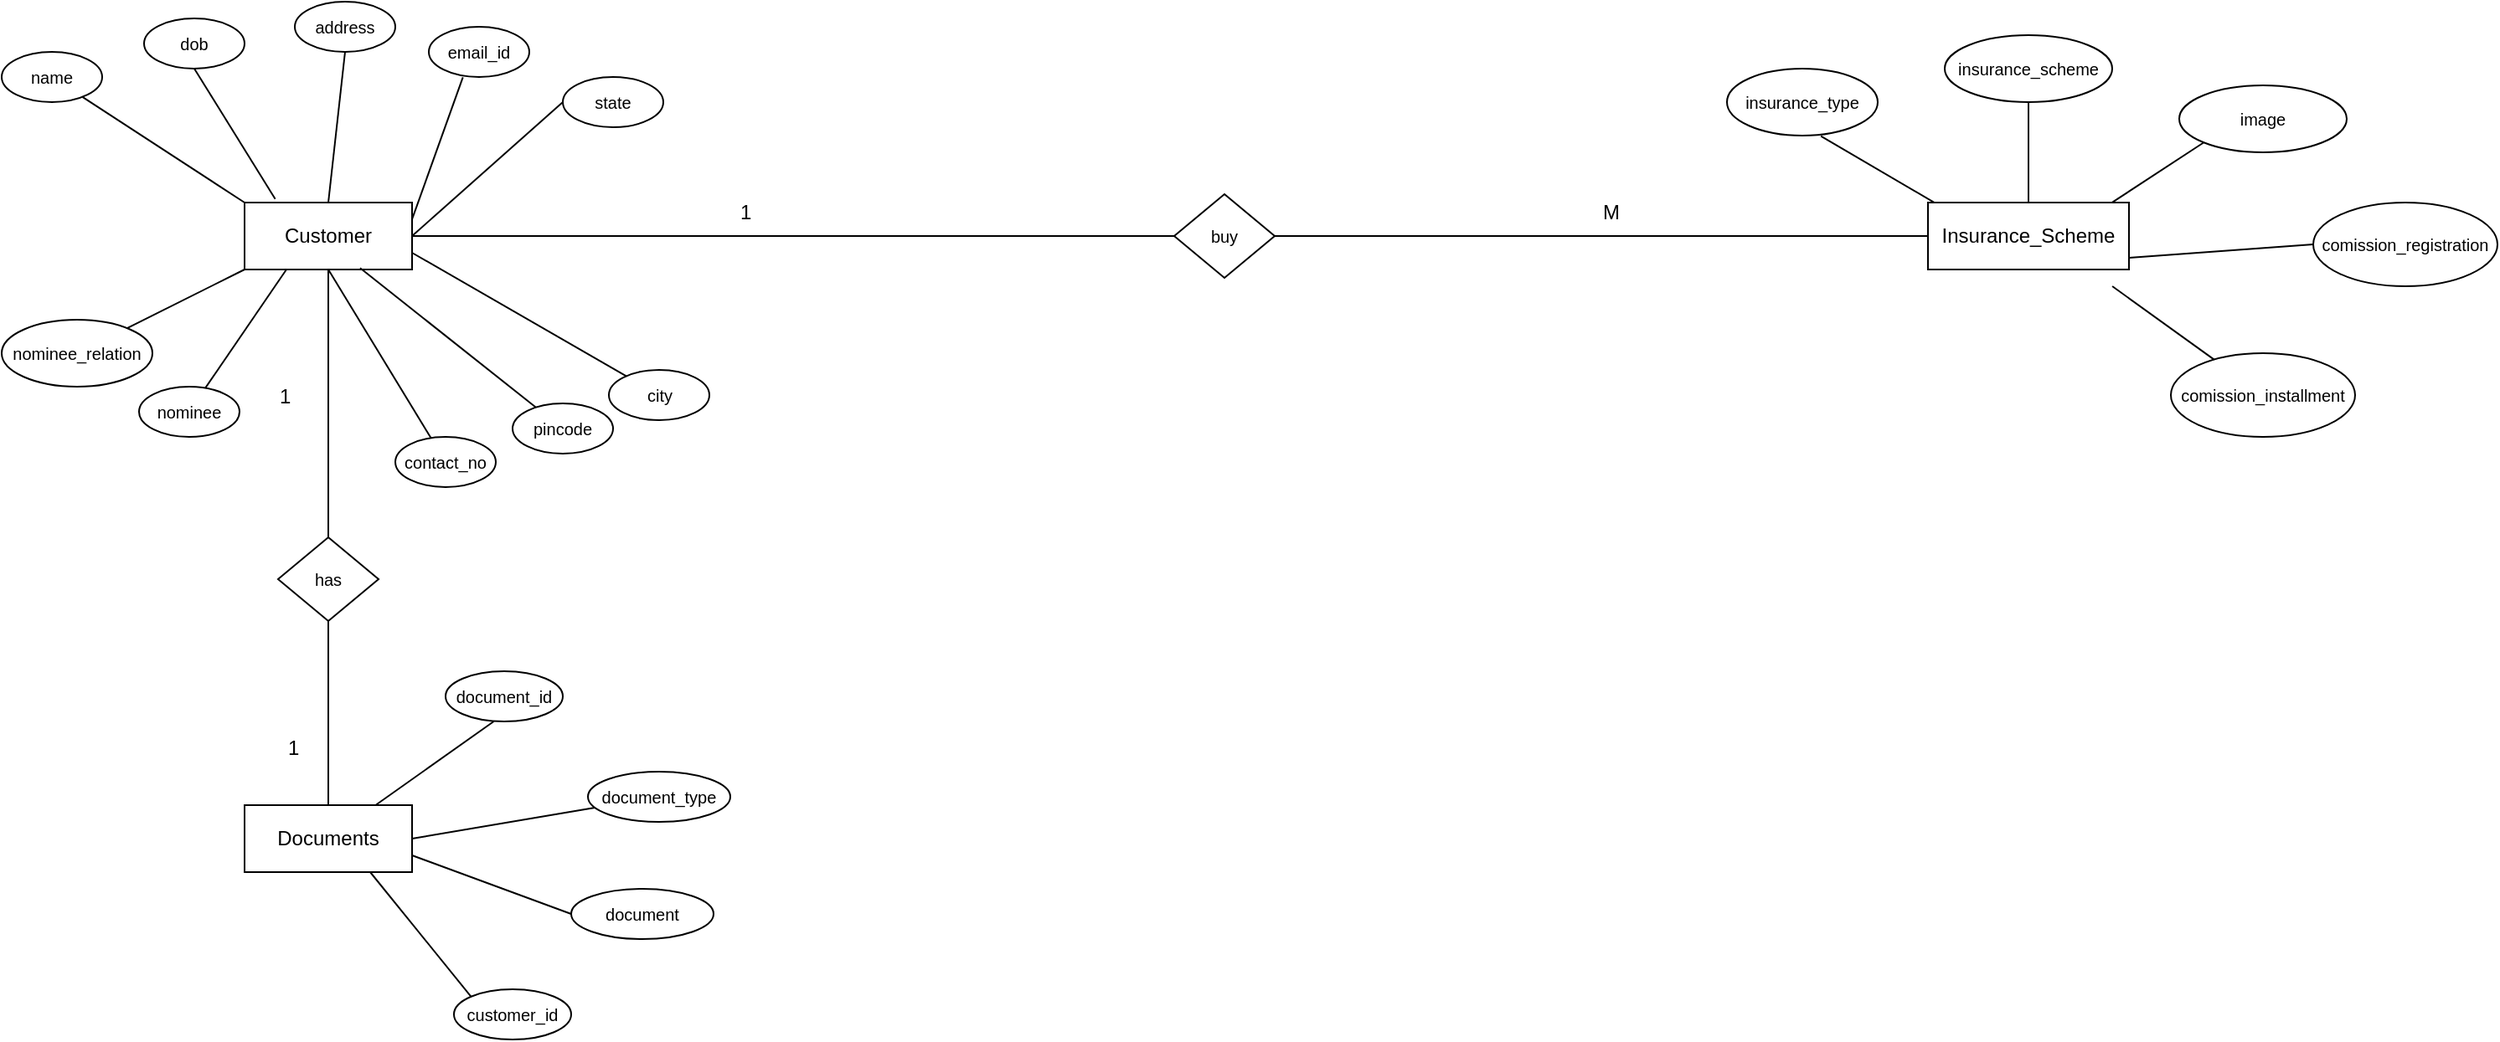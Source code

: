<mxfile version="20.2.3" type="device"><diagram id="R2lEEEUBdFMjLlhIrx00" name="Page-1"><mxGraphModel dx="1038" dy="649" grid="1" gridSize="10" guides="1" tooltips="1" connect="1" arrows="1" fold="1" page="1" pageScale="1" pageWidth="850" pageHeight="1100" math="0" shadow="0" extFonts="Permanent Marker^https://fonts.googleapis.com/css?family=Permanent+Marker"><root><mxCell id="0"/><mxCell id="1" parent="0"/><mxCell id="u_6XmFXFJrWit2WQIPPb-1" value="&lt;span style=&quot;font-size: 10px;&quot;&gt;customer_id&lt;/span&gt;" style="ellipse;whiteSpace=wrap;html=1;align=center;" vertex="1" parent="1"><mxGeometry x="450" y="810" width="70" height="30" as="geometry"/></mxCell><mxCell id="u_6XmFXFJrWit2WQIPPb-2" value="" style="endArrow=none;html=1;rounded=0;fontSize=10;exitX=0.75;exitY=1;exitDx=0;exitDy=0;entryX=0;entryY=0;entryDx=0;entryDy=0;" edge="1" parent="1" target="u_6XmFXFJrWit2WQIPPb-1"><mxGeometry width="50" height="50" relative="1" as="geometry"><mxPoint x="400" y="740" as="sourcePoint"/><mxPoint x="530" y="775" as="targetPoint"/></mxGeometry></mxCell><mxCell id="u_6XmFXFJrWit2WQIPPb-3" value="Customer" style="whiteSpace=wrap;html=1;align=center;" vertex="1" parent="1"><mxGeometry x="325" y="340" width="100" height="40" as="geometry"/></mxCell><mxCell id="u_6XmFXFJrWit2WQIPPb-4" value="" style="endArrow=none;html=1;rounded=0;fontSize=10;exitX=0;exitY=0;exitDx=0;exitDy=0;" edge="1" parent="1" target="u_6XmFXFJrWit2WQIPPb-5"><mxGeometry width="50" height="50" relative="1" as="geometry"><mxPoint x="325" y="340.0" as="sourcePoint"/><mxPoint x="-155.3" y="317.6" as="targetPoint"/></mxGeometry></mxCell><mxCell id="u_6XmFXFJrWit2WQIPPb-5" value="&lt;font style=&quot;font-size: 10px;&quot;&gt;name&lt;/font&gt;" style="ellipse;whiteSpace=wrap;html=1;align=center;" vertex="1" parent="1"><mxGeometry x="180" y="250" width="60" height="30" as="geometry"/></mxCell><mxCell id="u_6XmFXFJrWit2WQIPPb-6" value="&lt;font style=&quot;font-size: 10px;&quot;&gt;dob&lt;/font&gt;" style="ellipse;whiteSpace=wrap;html=1;align=center;" vertex="1" parent="1"><mxGeometry x="265" y="230" width="60" height="30" as="geometry"/></mxCell><mxCell id="u_6XmFXFJrWit2WQIPPb-7" value="" style="endArrow=none;html=1;rounded=0;fontSize=10;exitX=0.183;exitY=-0.054;exitDx=0;exitDy=0;entryX=0.5;entryY=1;entryDx=0;entryDy=0;exitPerimeter=0;" edge="1" parent="1" target="u_6XmFXFJrWit2WQIPPb-6"><mxGeometry width="50" height="50" relative="1" as="geometry"><mxPoint x="343.3" y="337.84" as="sourcePoint"/><mxPoint x="249.569" y="273.112" as="targetPoint"/></mxGeometry></mxCell><mxCell id="u_6XmFXFJrWit2WQIPPb-8" value="&lt;font style=&quot;font-size: 10px;&quot;&gt;address&lt;/font&gt;" style="ellipse;whiteSpace=wrap;html=1;align=center;" vertex="1" parent="1"><mxGeometry x="355" y="220" width="60" height="30" as="geometry"/></mxCell><mxCell id="u_6XmFXFJrWit2WQIPPb-9" value="" style="endArrow=none;html=1;rounded=0;fontSize=10;exitX=0.5;exitY=0;exitDx=0;exitDy=0;entryX=0.5;entryY=1;entryDx=0;entryDy=0;" edge="1" parent="1" target="u_6XmFXFJrWit2WQIPPb-8"><mxGeometry width="50" height="50" relative="1" as="geometry"><mxPoint x="375" y="340.0" as="sourcePoint"/><mxPoint x="335" y="260" as="targetPoint"/></mxGeometry></mxCell><mxCell id="u_6XmFXFJrWit2WQIPPb-10" value="&lt;font style=&quot;font-size: 10px;&quot;&gt;email_id&lt;/font&gt;" style="ellipse;whiteSpace=wrap;html=1;align=center;" vertex="1" parent="1"><mxGeometry x="435" y="235" width="60" height="30" as="geometry"/></mxCell><mxCell id="u_6XmFXFJrWit2WQIPPb-11" value="" style="endArrow=none;html=1;rounded=0;fontSize=10;exitX=1;exitY=0.25;exitDx=0;exitDy=0;entryX=0.339;entryY=1.006;entryDx=0;entryDy=0;entryPerimeter=0;" edge="1" parent="1" target="u_6XmFXFJrWit2WQIPPb-10"><mxGeometry width="50" height="50" relative="1" as="geometry"><mxPoint x="425.0" y="350" as="sourcePoint"/><mxPoint x="435" y="260" as="targetPoint"/></mxGeometry></mxCell><mxCell id="u_6XmFXFJrWit2WQIPPb-12" value="&lt;font style=&quot;font-size: 10px;&quot;&gt;state&lt;/font&gt;" style="ellipse;whiteSpace=wrap;html=1;align=center;" vertex="1" parent="1"><mxGeometry x="515" y="265" width="60" height="30" as="geometry"/></mxCell><mxCell id="u_6XmFXFJrWit2WQIPPb-13" value="" style="endArrow=none;html=1;rounded=0;fontSize=10;exitX=1;exitY=0.5;exitDx=0;exitDy=0;entryX=0;entryY=0.5;entryDx=0;entryDy=0;" edge="1" parent="1" target="u_6XmFXFJrWit2WQIPPb-12"><mxGeometry width="50" height="50" relative="1" as="geometry"><mxPoint x="425.0" y="360" as="sourcePoint"/><mxPoint x="525.34" y="305.18" as="targetPoint"/></mxGeometry></mxCell><mxCell id="u_6XmFXFJrWit2WQIPPb-14" value="&lt;font style=&quot;font-size: 10px;&quot;&gt;city&lt;/font&gt;" style="ellipse;whiteSpace=wrap;html=1;align=center;" vertex="1" parent="1"><mxGeometry x="542.5" y="440" width="60" height="30" as="geometry"/></mxCell><mxCell id="u_6XmFXFJrWit2WQIPPb-15" value="" style="endArrow=none;html=1;rounded=0;fontSize=10;exitX=1;exitY=0.75;exitDx=0;exitDy=0;" edge="1" parent="1"><mxGeometry width="50" height="50" relative="1" as="geometry"><mxPoint x="425.0" y="370" as="sourcePoint"/><mxPoint x="552.863" y="443.66" as="targetPoint"/></mxGeometry></mxCell><mxCell id="u_6XmFXFJrWit2WQIPPb-16" value="&lt;span style=&quot;font-size: 10px;&quot;&gt;pincode&lt;/span&gt;" style="ellipse;whiteSpace=wrap;html=1;align=center;" vertex="1" parent="1"><mxGeometry x="485" y="460" width="60" height="30" as="geometry"/></mxCell><mxCell id="u_6XmFXFJrWit2WQIPPb-17" value="" style="endArrow=none;html=1;rounded=0;fontSize=10;exitX=0.69;exitY=0.979;exitDx=0;exitDy=0;exitPerimeter=0;" edge="1" parent="1" target="u_6XmFXFJrWit2WQIPPb-16"><mxGeometry width="50" height="50" relative="1" as="geometry"><mxPoint x="394" y="379.16" as="sourcePoint"/><mxPoint x="559.275" y="417.283" as="targetPoint"/></mxGeometry></mxCell><mxCell id="u_6XmFXFJrWit2WQIPPb-18" value="&lt;span style=&quot;font-size: 10px;&quot;&gt;contact_no&lt;/span&gt;" style="ellipse;whiteSpace=wrap;html=1;align=center;" vertex="1" parent="1"><mxGeometry x="415" y="480" width="60" height="30" as="geometry"/></mxCell><mxCell id="u_6XmFXFJrWit2WQIPPb-19" value="" style="endArrow=none;html=1;rounded=0;fontSize=10;exitX=0.5;exitY=1;exitDx=0;exitDy=0;" edge="1" parent="1"><mxGeometry width="50" height="50" relative="1" as="geometry"><mxPoint x="375" y="380" as="sourcePoint"/><mxPoint x="436.271" y="480.649" as="targetPoint"/></mxGeometry></mxCell><mxCell id="u_6XmFXFJrWit2WQIPPb-20" value="&lt;span style=&quot;font-size: 10px;&quot;&gt;nominee&lt;/span&gt;" style="ellipse;whiteSpace=wrap;html=1;align=center;" vertex="1" parent="1"><mxGeometry x="262" y="450" width="60" height="30" as="geometry"/></mxCell><mxCell id="u_6XmFXFJrWit2WQIPPb-21" value="" style="endArrow=none;html=1;rounded=0;fontSize=10;exitX=0.25;exitY=1;exitDx=0;exitDy=0;" edge="1" parent="1"><mxGeometry width="50" height="50" relative="1" as="geometry"><mxPoint x="350" y="380" as="sourcePoint"/><mxPoint x="301.583" y="450.786" as="targetPoint"/></mxGeometry></mxCell><mxCell id="u_6XmFXFJrWit2WQIPPb-22" value="&lt;span style=&quot;font-size: 10px;&quot;&gt;nominee_relation&lt;/span&gt;" style="ellipse;whiteSpace=wrap;html=1;align=center;" vertex="1" parent="1"><mxGeometry x="180" y="410" width="90" height="40" as="geometry"/></mxCell><mxCell id="u_6XmFXFJrWit2WQIPPb-23" value="" style="endArrow=none;html=1;rounded=0;fontSize=10;exitX=0;exitY=1;exitDx=0;exitDy=0;" edge="1" parent="1" target="u_6XmFXFJrWit2WQIPPb-22"><mxGeometry width="50" height="50" relative="1" as="geometry"><mxPoint x="325" y="380" as="sourcePoint"/><mxPoint x="338.546" y="480.105" as="targetPoint"/></mxGeometry></mxCell><mxCell id="u_6XmFXFJrWit2WQIPPb-24" value="has" style="rhombus;whiteSpace=wrap;html=1;fontSize=10;" vertex="1" parent="1"><mxGeometry x="345" y="540" width="60" height="50" as="geometry"/></mxCell><mxCell id="u_6XmFXFJrWit2WQIPPb-25" value="" style="endArrow=none;html=1;rounded=0;fontSize=10;entryX=0.5;entryY=1;entryDx=0;entryDy=0;exitX=0.5;exitY=0;exitDx=0;exitDy=0;" edge="1" parent="1"><mxGeometry width="50" height="50" relative="1" as="geometry"><mxPoint x="375" y="540.0" as="sourcePoint"/><mxPoint x="375" y="380" as="targetPoint"/></mxGeometry></mxCell><mxCell id="u_6XmFXFJrWit2WQIPPb-26" value="Documents" style="whiteSpace=wrap;html=1;align=center;" vertex="1" parent="1"><mxGeometry x="325" y="700" width="100" height="40" as="geometry"/></mxCell><mxCell id="u_6XmFXFJrWit2WQIPPb-27" value="" style="endArrow=none;html=1;rounded=0;fontSize=10;entryX=0.5;entryY=1;entryDx=0;entryDy=0;exitX=0.5;exitY=0;exitDx=0;exitDy=0;" edge="1" parent="1" source="u_6XmFXFJrWit2WQIPPb-26"><mxGeometry width="50" height="50" relative="1" as="geometry"><mxPoint x="374.58" y="820" as="sourcePoint"/><mxPoint x="375" y="590" as="targetPoint"/></mxGeometry></mxCell><mxCell id="u_6XmFXFJrWit2WQIPPb-28" value="&lt;span style=&quot;font-size: 10px;&quot;&gt;document_id&lt;/span&gt;" style="ellipse;whiteSpace=wrap;html=1;align=center;" vertex="1" parent="1"><mxGeometry x="445" y="620" width="70" height="30" as="geometry"/></mxCell><mxCell id="u_6XmFXFJrWit2WQIPPb-29" value="" style="endArrow=none;html=1;rounded=0;fontSize=10;entryX=0.411;entryY=1;entryDx=0;entryDy=0;entryPerimeter=0;" edge="1" parent="1" source="u_6XmFXFJrWit2WQIPPb-26" target="u_6XmFXFJrWit2WQIPPb-28"><mxGeometry width="50" height="50" relative="1" as="geometry"><mxPoint x="385" y="390" as="sourcePoint"/><mxPoint x="465" y="670" as="targetPoint"/></mxGeometry></mxCell><mxCell id="u_6XmFXFJrWit2WQIPPb-30" value="&lt;span style=&quot;font-size: 10px;&quot;&gt;document_type&lt;/span&gt;" style="ellipse;whiteSpace=wrap;html=1;align=center;" vertex="1" parent="1"><mxGeometry x="530" y="680" width="85" height="30" as="geometry"/></mxCell><mxCell id="u_6XmFXFJrWit2WQIPPb-31" value="" style="endArrow=none;html=1;rounded=0;fontSize=10;exitX=1;exitY=0.5;exitDx=0;exitDy=0;" edge="1" parent="1" target="u_6XmFXFJrWit2WQIPPb-30"><mxGeometry width="50" height="50" relative="1" as="geometry"><mxPoint x="425.0" y="720" as="sourcePoint"/><mxPoint x="483.77" y="660" as="targetPoint"/></mxGeometry></mxCell><mxCell id="u_6XmFXFJrWit2WQIPPb-32" value="&lt;span style=&quot;font-size: 10px;&quot;&gt;document&lt;/span&gt;" style="ellipse;whiteSpace=wrap;html=1;align=center;" vertex="1" parent="1"><mxGeometry x="520" y="750" width="85" height="30" as="geometry"/></mxCell><mxCell id="u_6XmFXFJrWit2WQIPPb-33" value="" style="endArrow=none;html=1;rounded=0;fontSize=10;exitX=1;exitY=0.75;exitDx=0;exitDy=0;entryX=0;entryY=0.5;entryDx=0;entryDy=0;" edge="1" parent="1" target="u_6XmFXFJrWit2WQIPPb-32"><mxGeometry width="50" height="50" relative="1" as="geometry"><mxPoint x="425.0" y="730" as="sourcePoint"/><mxPoint x="544.213" y="711.511" as="targetPoint"/></mxGeometry></mxCell><mxCell id="u_6XmFXFJrWit2WQIPPb-34" value="&lt;font style=&quot;font-size: 10px;&quot;&gt;insurance_scheme&lt;/font&gt;" style="ellipse;whiteSpace=wrap;html=1;align=center;" vertex="1" parent="1"><mxGeometry x="1340" y="240" width="100" height="40" as="geometry"/></mxCell><mxCell id="u_6XmFXFJrWit2WQIPPb-35" value="&lt;font style=&quot;font-size: 10px;&quot;&gt;image&lt;/font&gt;" style="ellipse;whiteSpace=wrap;html=1;align=center;" vertex="1" parent="1"><mxGeometry x="1480" y="270" width="100" height="40" as="geometry"/></mxCell><mxCell id="u_6XmFXFJrWit2WQIPPb-36" value="&lt;font style=&quot;font-size: 10px;&quot;&gt;comission_registration&lt;/font&gt;" style="ellipse;whiteSpace=wrap;html=1;align=center;" vertex="1" parent="1"><mxGeometry x="1560" y="340" width="110" height="50" as="geometry"/></mxCell><mxCell id="u_6XmFXFJrWit2WQIPPb-37" value="&lt;font style=&quot;font-size: 10px;&quot;&gt;comission_installment&lt;/font&gt;" style="ellipse;whiteSpace=wrap;html=1;align=center;" vertex="1" parent="1"><mxGeometry x="1475" y="430" width="110" height="50" as="geometry"/></mxCell><mxCell id="u_6XmFXFJrWit2WQIPPb-38" value="" style="endArrow=none;html=1;rounded=0;fontSize=10;entryX=0.623;entryY=1.007;entryDx=0;entryDy=0;entryPerimeter=0;" edge="1" parent="1"><mxGeometry width="50" height="50" relative="1" as="geometry"><mxPoint x="1355.916" y="353" as="sourcePoint"/><mxPoint x="1266.07" y="300.28" as="targetPoint"/></mxGeometry></mxCell><mxCell id="u_6XmFXFJrWit2WQIPPb-39" value="" style="endArrow=none;html=1;rounded=0;fontSize=10;entryX=0.5;entryY=1;entryDx=0;entryDy=0;exitX=0.5;exitY=0;exitDx=0;exitDy=0;" edge="1" parent="1" target="u_6XmFXFJrWit2WQIPPb-34"><mxGeometry width="50" height="50" relative="1" as="geometry"><mxPoint x="1390" y="353" as="sourcePoint"/><mxPoint x="1276.07" y="310.28" as="targetPoint"/></mxGeometry></mxCell><mxCell id="u_6XmFXFJrWit2WQIPPb-40" value="" style="endArrow=none;html=1;rounded=0;fontSize=10;entryX=0;entryY=1;entryDx=0;entryDy=0;exitX=0.75;exitY=0;exitDx=0;exitDy=0;" edge="1" parent="1" target="u_6XmFXFJrWit2WQIPPb-35"><mxGeometry width="50" height="50" relative="1" as="geometry"><mxPoint x="1420" y="353" as="sourcePoint"/><mxPoint x="1400" y="290" as="targetPoint"/></mxGeometry></mxCell><mxCell id="u_6XmFXFJrWit2WQIPPb-41" value="" style="endArrow=none;html=1;rounded=0;fontSize=10;entryX=0;entryY=0.5;entryDx=0;entryDy=0;exitX=1;exitY=0.5;exitDx=0;exitDy=0;" edge="1" parent="1" target="u_6XmFXFJrWit2WQIPPb-36"><mxGeometry width="50" height="50" relative="1" as="geometry"><mxPoint x="1450" y="373" as="sourcePoint"/><mxPoint x="1504.832" y="314.217" as="targetPoint"/></mxGeometry></mxCell><mxCell id="u_6XmFXFJrWit2WQIPPb-42" value="" style="endArrow=none;html=1;rounded=0;fontSize=10;exitX=0.917;exitY=0.925;exitDx=0;exitDy=0;exitPerimeter=0;" edge="1" parent="1" target="u_6XmFXFJrWit2WQIPPb-37"><mxGeometry width="50" height="50" relative="1" as="geometry"><mxPoint x="1440.04" y="390" as="sourcePoint"/><mxPoint x="1570.0" y="375" as="targetPoint"/></mxGeometry></mxCell><mxCell id="u_6XmFXFJrWit2WQIPPb-43" value="Insurance_Scheme" style="whiteSpace=wrap;html=1;align=center;" vertex="1" parent="1"><mxGeometry x="1330" y="340" width="120" height="40" as="geometry"/></mxCell><mxCell id="u_6XmFXFJrWit2WQIPPb-44" value="&lt;font style=&quot;font-size: 10px;&quot;&gt;insurance_type&lt;/font&gt;" style="ellipse;whiteSpace=wrap;html=1;align=center;" vertex="1" parent="1"><mxGeometry x="1210" y="260" width="90" height="40" as="geometry"/></mxCell><mxCell id="u_6XmFXFJrWit2WQIPPb-45" value="buy" style="rhombus;whiteSpace=wrap;html=1;fontSize=10;" vertex="1" parent="1"><mxGeometry x="880" y="335" width="60" height="50" as="geometry"/></mxCell><mxCell id="u_6XmFXFJrWit2WQIPPb-46" value="" style="endArrow=none;html=1;rounded=0;entryX=0;entryY=0.5;entryDx=0;entryDy=0;exitX=1;exitY=0.5;exitDx=0;exitDy=0;" edge="1" parent="1" source="u_6XmFXFJrWit2WQIPPb-3" target="u_6XmFXFJrWit2WQIPPb-45"><mxGeometry width="50" height="50" relative="1" as="geometry"><mxPoint x="850" y="520" as="sourcePoint"/><mxPoint x="900" y="470" as="targetPoint"/></mxGeometry></mxCell><mxCell id="u_6XmFXFJrWit2WQIPPb-47" value="" style="endArrow=none;html=1;rounded=0;entryX=0;entryY=0.5;entryDx=0;entryDy=0;" edge="1" parent="1" target="u_6XmFXFJrWit2WQIPPb-43"><mxGeometry width="50" height="50" relative="1" as="geometry"><mxPoint x="940" y="360" as="sourcePoint"/><mxPoint x="890" y="370" as="targetPoint"/></mxGeometry></mxCell><mxCell id="u_6XmFXFJrWit2WQIPPb-48" value="1" style="text;strokeColor=none;fillColor=none;align=left;verticalAlign=middle;spacingLeft=4;spacingRight=4;overflow=hidden;points=[[0,0.5],[1,0.5]];portConstraint=eastwest;rotatable=0;" vertex="1" parent="1"><mxGeometry x="615" y="330" width="80" height="30" as="geometry"/></mxCell><mxCell id="u_6XmFXFJrWit2WQIPPb-49" value="M" style="text;strokeColor=none;fillColor=none;align=left;verticalAlign=middle;spacingLeft=4;spacingRight=4;overflow=hidden;points=[[0,0.5],[1,0.5]];portConstraint=eastwest;rotatable=0;" vertex="1" parent="1"><mxGeometry x="1130" y="330" width="80" height="30" as="geometry"/></mxCell><mxCell id="u_6XmFXFJrWit2WQIPPb-50" value="1" style="text;strokeColor=none;fillColor=none;align=left;verticalAlign=middle;spacingLeft=4;spacingRight=4;overflow=hidden;points=[[0,0.5],[1,0.5]];portConstraint=eastwest;rotatable=0;" vertex="1" parent="1"><mxGeometry x="340" y="440" width="25" height="30" as="geometry"/></mxCell><mxCell id="u_6XmFXFJrWit2WQIPPb-52" value="1" style="text;strokeColor=none;fillColor=none;align=left;verticalAlign=middle;spacingLeft=4;spacingRight=4;overflow=hidden;points=[[0,0.5],[1,0.5]];portConstraint=eastwest;rotatable=0;" vertex="1" parent="1"><mxGeometry x="345" y="650" width="25" height="30" as="geometry"/></mxCell></root></mxGraphModel></diagram></mxfile>